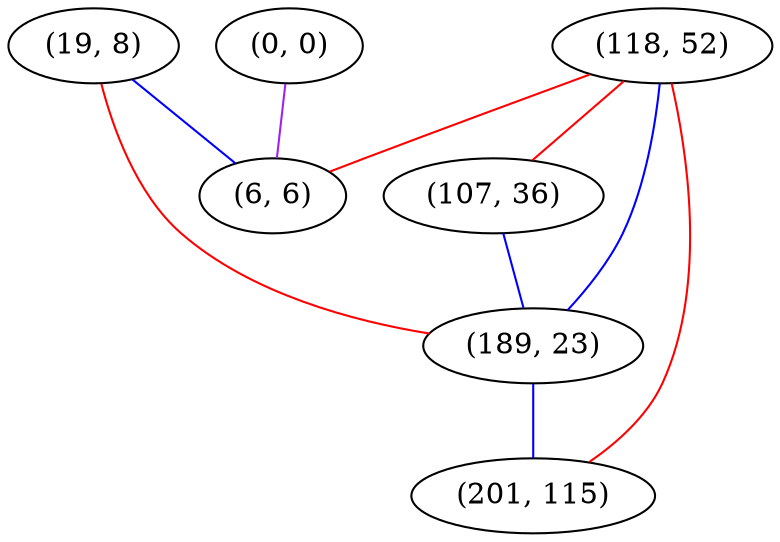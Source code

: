 graph "" {
"(19, 8)";
"(118, 52)";
"(0, 0)";
"(107, 36)";
"(6, 6)";
"(189, 23)";
"(201, 115)";
"(19, 8)" -- "(189, 23)"  [color=red, key=0, weight=1];
"(19, 8)" -- "(6, 6)"  [color=blue, key=0, weight=3];
"(118, 52)" -- "(189, 23)"  [color=blue, key=0, weight=3];
"(118, 52)" -- "(201, 115)"  [color=red, key=0, weight=1];
"(118, 52)" -- "(107, 36)"  [color=red, key=0, weight=1];
"(118, 52)" -- "(6, 6)"  [color=red, key=0, weight=1];
"(0, 0)" -- "(6, 6)"  [color=purple, key=0, weight=4];
"(107, 36)" -- "(189, 23)"  [color=blue, key=0, weight=3];
"(189, 23)" -- "(201, 115)"  [color=blue, key=0, weight=3];
}
